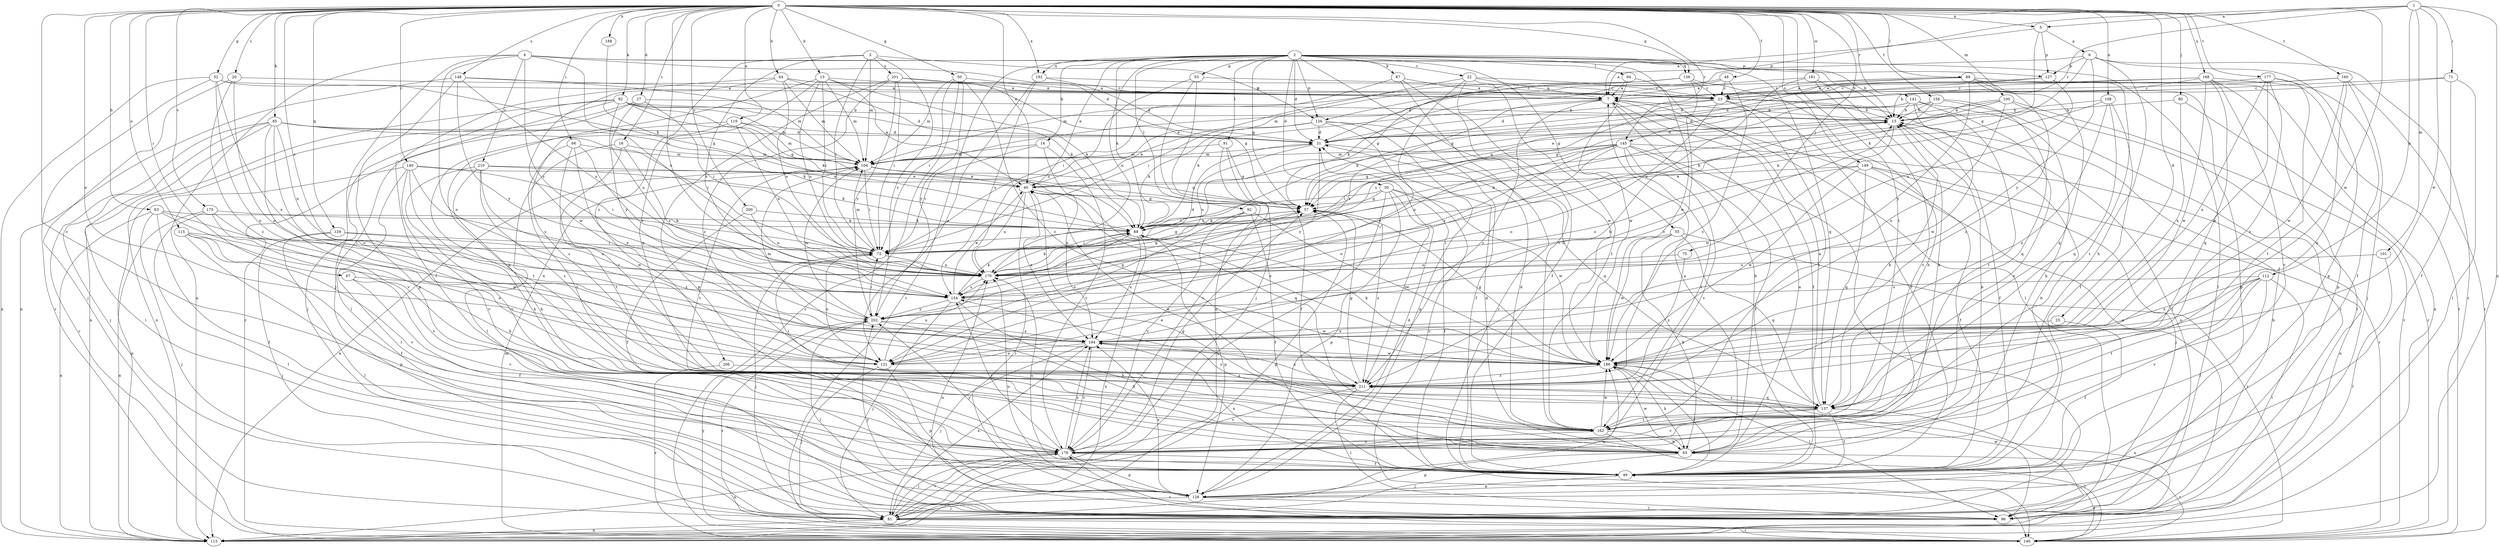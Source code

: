 strict digraph  {
0;
1;
2;
3;
4;
5;
6;
7;
13;
14;
15;
16;
20;
22;
23;
25;
27;
30;
31;
40;
48;
49;
50;
52;
53;
55;
57;
63;
64;
65;
66;
67;
71;
73;
75;
80;
81;
82;
85;
87;
88;
89;
91;
92;
94;
96;
100;
101;
104;
108;
112;
113;
115;
119;
121;
126;
127;
128;
129;
136;
137;
140;
141;
145;
146;
148;
149;
154;
156;
160;
162;
168;
170;
175;
177;
178;
181;
186;
188;
192;
194;
200;
201;
202;
206;
210;
211;
0 -> 5  [label=a];
0 -> 13  [label=b];
0 -> 16  [label=c];
0 -> 20  [label=c];
0 -> 25  [label=d];
0 -> 27  [label=d];
0 -> 40  [label=e];
0 -> 48  [label=f];
0 -> 50  [label=g];
0 -> 52  [label=g];
0 -> 63  [label=h];
0 -> 64  [label=h];
0 -> 66  [label=i];
0 -> 67  [label=i];
0 -> 75  [label=j];
0 -> 80  [label=j];
0 -> 82  [label=k];
0 -> 85  [label=k];
0 -> 89  [label=l];
0 -> 100  [label=m];
0 -> 108  [label=n];
0 -> 115  [label=o];
0 -> 119  [label=o];
0 -> 121  [label=o];
0 -> 129  [label=q];
0 -> 136  [label=q];
0 -> 140  [label=r];
0 -> 141  [label=r];
0 -> 145  [label=r];
0 -> 148  [label=s];
0 -> 149  [label=s];
0 -> 154  [label=s];
0 -> 156  [label=t];
0 -> 160  [label=t];
0 -> 162  [label=t];
0 -> 168  [label=u];
0 -> 170  [label=u];
0 -> 175  [label=v];
0 -> 177  [label=v];
0 -> 178  [label=v];
0 -> 181  [label=w];
0 -> 186  [label=w];
0 -> 188  [label=x];
0 -> 192  [label=x];
0 -> 200  [label=y];
1 -> 5  [label=a];
1 -> 71  [label=i];
1 -> 101  [label=m];
1 -> 112  [label=n];
1 -> 113  [label=n];
1 -> 126  [label=p];
1 -> 145  [label=r];
1 -> 186  [label=w];
2 -> 14  [label=b];
2 -> 15  [label=b];
2 -> 22  [label=c];
2 -> 30  [label=d];
2 -> 31  [label=d];
2 -> 40  [label=e];
2 -> 53  [label=g];
2 -> 55  [label=g];
2 -> 57  [label=g];
2 -> 87  [label=k];
2 -> 88  [label=k];
2 -> 91  [label=l];
2 -> 92  [label=l];
2 -> 94  [label=l];
2 -> 96  [label=l];
2 -> 126  [label=p];
2 -> 136  [label=q];
2 -> 137  [label=q];
2 -> 146  [label=r];
2 -> 162  [label=t];
2 -> 170  [label=u];
2 -> 186  [label=w];
2 -> 192  [label=x];
3 -> 73  [label=i];
3 -> 104  [label=m];
3 -> 126  [label=p];
3 -> 154  [label=s];
3 -> 201  [label=y];
3 -> 202  [label=y];
3 -> 206  [label=z];
4 -> 15  [label=b];
4 -> 31  [label=d];
4 -> 81  [label=j];
4 -> 113  [label=n];
4 -> 121  [label=o];
4 -> 127  [label=p];
4 -> 154  [label=s];
4 -> 170  [label=u];
4 -> 210  [label=z];
5 -> 6  [label=a];
5 -> 7  [label=a];
5 -> 57  [label=g];
5 -> 127  [label=p];
6 -> 7  [label=a];
6 -> 65  [label=h];
6 -> 88  [label=k];
6 -> 127  [label=p];
6 -> 128  [label=p];
6 -> 146  [label=r];
6 -> 202  [label=y];
7 -> 15  [label=b];
7 -> 49  [label=f];
7 -> 65  [label=h];
7 -> 88  [label=k];
7 -> 154  [label=s];
7 -> 211  [label=z];
13 -> 7  [label=a];
13 -> 40  [label=e];
13 -> 65  [label=h];
13 -> 73  [label=i];
13 -> 88  [label=k];
13 -> 104  [label=m];
13 -> 137  [label=q];
13 -> 170  [label=u];
14 -> 73  [label=i];
14 -> 104  [label=m];
14 -> 178  [label=v];
14 -> 194  [label=x];
15 -> 31  [label=d];
15 -> 49  [label=f];
15 -> 186  [label=w];
16 -> 96  [label=l];
16 -> 104  [label=m];
16 -> 154  [label=s];
16 -> 162  [label=t];
20 -> 23  [label=c];
20 -> 81  [label=j];
20 -> 121  [label=o];
20 -> 211  [label=z];
22 -> 7  [label=a];
22 -> 23  [label=c];
22 -> 49  [label=f];
22 -> 73  [label=i];
22 -> 121  [label=o];
22 -> 162  [label=t];
23 -> 15  [label=b];
23 -> 31  [label=d];
23 -> 49  [label=f];
23 -> 96  [label=l];
23 -> 121  [label=o];
23 -> 162  [label=t];
23 -> 170  [label=u];
25 -> 49  [label=f];
25 -> 194  [label=x];
27 -> 15  [label=b];
27 -> 73  [label=i];
27 -> 113  [label=n];
27 -> 146  [label=r];
27 -> 170  [label=u];
30 -> 49  [label=f];
30 -> 57  [label=g];
30 -> 73  [label=i];
30 -> 81  [label=j];
30 -> 128  [label=p];
30 -> 186  [label=w];
30 -> 211  [label=z];
31 -> 104  [label=m];
31 -> 137  [label=q];
31 -> 170  [label=u];
31 -> 202  [label=y];
40 -> 57  [label=g];
40 -> 96  [label=l];
40 -> 137  [label=q];
40 -> 170  [label=u];
40 -> 194  [label=x];
48 -> 23  [label=c];
48 -> 31  [label=d];
48 -> 88  [label=k];
48 -> 211  [label=z];
49 -> 7  [label=a];
49 -> 15  [label=b];
49 -> 128  [label=p];
49 -> 170  [label=u];
49 -> 194  [label=x];
49 -> 202  [label=y];
50 -> 7  [label=a];
50 -> 73  [label=i];
50 -> 104  [label=m];
50 -> 146  [label=r];
50 -> 202  [label=y];
50 -> 211  [label=z];
52 -> 7  [label=a];
52 -> 57  [label=g];
52 -> 113  [label=n];
52 -> 121  [label=o];
52 -> 146  [label=r];
52 -> 194  [label=x];
53 -> 23  [label=c];
53 -> 81  [label=j];
53 -> 113  [label=n];
53 -> 170  [label=u];
55 -> 65  [label=h];
55 -> 73  [label=i];
55 -> 137  [label=q];
55 -> 146  [label=r];
55 -> 186  [label=w];
57 -> 88  [label=k];
57 -> 211  [label=z];
63 -> 49  [label=f];
63 -> 81  [label=j];
63 -> 88  [label=k];
63 -> 113  [label=n];
63 -> 186  [label=w];
63 -> 194  [label=x];
64 -> 23  [label=c];
64 -> 49  [label=f];
64 -> 57  [label=g];
64 -> 88  [label=k];
64 -> 104  [label=m];
64 -> 170  [label=u];
64 -> 186  [label=w];
65 -> 7  [label=a];
65 -> 15  [label=b];
65 -> 31  [label=d];
65 -> 40  [label=e];
65 -> 81  [label=j];
65 -> 128  [label=p];
65 -> 146  [label=r];
65 -> 186  [label=w];
66 -> 104  [label=m];
66 -> 154  [label=s];
66 -> 162  [label=t];
66 -> 194  [label=x];
66 -> 211  [label=z];
67 -> 49  [label=f];
67 -> 154  [label=s];
67 -> 178  [label=v];
71 -> 23  [label=c];
71 -> 31  [label=d];
71 -> 49  [label=f];
71 -> 96  [label=l];
73 -> 15  [label=b];
73 -> 57  [label=g];
73 -> 81  [label=j];
73 -> 104  [label=m];
73 -> 121  [label=o];
73 -> 170  [label=u];
75 -> 170  [label=u];
75 -> 211  [label=z];
80 -> 15  [label=b];
80 -> 146  [label=r];
80 -> 194  [label=x];
81 -> 15  [label=b];
81 -> 57  [label=g];
81 -> 113  [label=n];
81 -> 146  [label=r];
81 -> 178  [label=v];
81 -> 186  [label=w];
81 -> 194  [label=x];
82 -> 15  [label=b];
82 -> 31  [label=d];
82 -> 57  [label=g];
82 -> 81  [label=j];
82 -> 88  [label=k];
82 -> 96  [label=l];
82 -> 104  [label=m];
82 -> 113  [label=n];
82 -> 202  [label=y];
85 -> 31  [label=d];
85 -> 73  [label=i];
85 -> 81  [label=j];
85 -> 88  [label=k];
85 -> 96  [label=l];
85 -> 121  [label=o];
85 -> 146  [label=r];
85 -> 170  [label=u];
85 -> 178  [label=v];
87 -> 7  [label=a];
87 -> 73  [label=i];
87 -> 146  [label=r];
87 -> 186  [label=w];
88 -> 73  [label=i];
88 -> 113  [label=n];
88 -> 128  [label=p];
88 -> 154  [label=s];
88 -> 194  [label=x];
89 -> 23  [label=c];
89 -> 57  [label=g];
89 -> 104  [label=m];
89 -> 113  [label=n];
89 -> 128  [label=p];
89 -> 137  [label=q];
89 -> 202  [label=y];
89 -> 211  [label=z];
91 -> 49  [label=f];
91 -> 57  [label=g];
91 -> 104  [label=m];
91 -> 178  [label=v];
92 -> 49  [label=f];
92 -> 88  [label=k];
92 -> 121  [label=o];
92 -> 178  [label=v];
92 -> 186  [label=w];
94 -> 7  [label=a];
94 -> 96  [label=l];
94 -> 186  [label=w];
96 -> 170  [label=u];
96 -> 186  [label=w];
96 -> 202  [label=y];
100 -> 15  [label=b];
100 -> 40  [label=e];
100 -> 57  [label=g];
100 -> 96  [label=l];
100 -> 146  [label=r];
100 -> 194  [label=x];
101 -> 96  [label=l];
101 -> 170  [label=u];
104 -> 40  [label=e];
104 -> 57  [label=g];
104 -> 73  [label=i];
104 -> 113  [label=n];
104 -> 162  [label=t];
108 -> 15  [label=b];
108 -> 49  [label=f];
108 -> 88  [label=k];
108 -> 137  [label=q];
108 -> 211  [label=z];
112 -> 49  [label=f];
112 -> 96  [label=l];
112 -> 121  [label=o];
112 -> 154  [label=s];
112 -> 162  [label=t];
112 -> 178  [label=v];
112 -> 194  [label=x];
113 -> 7  [label=a];
115 -> 49  [label=f];
115 -> 73  [label=i];
115 -> 121  [label=o];
115 -> 128  [label=p];
115 -> 178  [label=v];
119 -> 31  [label=d];
119 -> 104  [label=m];
119 -> 162  [label=t];
119 -> 170  [label=u];
119 -> 211  [label=z];
121 -> 15  [label=b];
121 -> 81  [label=j];
121 -> 128  [label=p];
121 -> 170  [label=u];
126 -> 31  [label=d];
126 -> 40  [label=e];
126 -> 49  [label=f];
126 -> 88  [label=k];
126 -> 128  [label=p];
126 -> 146  [label=r];
127 -> 23  [label=c];
127 -> 31  [label=d];
127 -> 162  [label=t];
127 -> 170  [label=u];
128 -> 31  [label=d];
128 -> 81  [label=j];
128 -> 96  [label=l];
128 -> 170  [label=u];
128 -> 194  [label=x];
129 -> 73  [label=i];
129 -> 81  [label=j];
129 -> 96  [label=l];
129 -> 170  [label=u];
136 -> 23  [label=c];
136 -> 40  [label=e];
136 -> 57  [label=g];
136 -> 65  [label=h];
136 -> 104  [label=m];
136 -> 211  [label=z];
137 -> 7  [label=a];
137 -> 15  [label=b];
137 -> 49  [label=f];
137 -> 73  [label=i];
137 -> 96  [label=l];
137 -> 162  [label=t];
137 -> 178  [label=v];
137 -> 211  [label=z];
140 -> 40  [label=e];
140 -> 65  [label=h];
140 -> 73  [label=i];
140 -> 96  [label=l];
140 -> 113  [label=n];
140 -> 154  [label=s];
140 -> 178  [label=v];
141 -> 15  [label=b];
141 -> 31  [label=d];
141 -> 65  [label=h];
141 -> 88  [label=k];
141 -> 162  [label=t];
141 -> 178  [label=v];
141 -> 186  [label=w];
145 -> 49  [label=f];
145 -> 57  [label=g];
145 -> 73  [label=i];
145 -> 81  [label=j];
145 -> 104  [label=m];
145 -> 121  [label=o];
145 -> 146  [label=r];
145 -> 154  [label=s];
145 -> 162  [label=t];
145 -> 170  [label=u];
145 -> 178  [label=v];
146 -> 49  [label=f];
146 -> 104  [label=m];
146 -> 178  [label=v];
146 -> 202  [label=y];
148 -> 7  [label=a];
148 -> 104  [label=m];
148 -> 113  [label=n];
148 -> 128  [label=p];
148 -> 170  [label=u];
148 -> 202  [label=y];
149 -> 40  [label=e];
149 -> 49  [label=f];
149 -> 81  [label=j];
149 -> 113  [label=n];
149 -> 137  [label=q];
149 -> 154  [label=s];
149 -> 186  [label=w];
154 -> 40  [label=e];
154 -> 65  [label=h];
154 -> 81  [label=j];
154 -> 88  [label=k];
154 -> 186  [label=w];
154 -> 202  [label=y];
156 -> 15  [label=b];
156 -> 57  [label=g];
156 -> 88  [label=k];
156 -> 96  [label=l];
156 -> 137  [label=q];
160 -> 7  [label=a];
160 -> 23  [label=c];
160 -> 81  [label=j];
160 -> 137  [label=q];
160 -> 146  [label=r];
160 -> 186  [label=w];
162 -> 31  [label=d];
162 -> 40  [label=e];
162 -> 65  [label=h];
162 -> 146  [label=r];
162 -> 154  [label=s];
162 -> 178  [label=v];
162 -> 186  [label=w];
168 -> 7  [label=a];
168 -> 15  [label=b];
168 -> 23  [label=c];
168 -> 128  [label=p];
168 -> 137  [label=q];
168 -> 146  [label=r];
168 -> 178  [label=v];
168 -> 186  [label=w];
170 -> 31  [label=d];
170 -> 57  [label=g];
170 -> 88  [label=k];
170 -> 154  [label=s];
175 -> 65  [label=h];
175 -> 88  [label=k];
175 -> 96  [label=l];
175 -> 113  [label=n];
175 -> 178  [label=v];
177 -> 7  [label=a];
177 -> 49  [label=f];
177 -> 162  [label=t];
177 -> 186  [label=w];
177 -> 194  [label=x];
177 -> 211  [label=z];
178 -> 49  [label=f];
178 -> 57  [label=g];
178 -> 81  [label=j];
178 -> 113  [label=n];
178 -> 128  [label=p];
178 -> 154  [label=s];
178 -> 194  [label=x];
181 -> 7  [label=a];
181 -> 65  [label=h];
181 -> 170  [label=u];
181 -> 178  [label=v];
186 -> 40  [label=e];
186 -> 49  [label=f];
186 -> 57  [label=g];
186 -> 65  [label=h];
186 -> 88  [label=k];
186 -> 96  [label=l];
186 -> 113  [label=n];
186 -> 211  [label=z];
188 -> 88  [label=k];
192 -> 23  [label=c];
192 -> 31  [label=d];
192 -> 121  [label=o];
192 -> 154  [label=s];
194 -> 15  [label=b];
194 -> 81  [label=j];
194 -> 104  [label=m];
194 -> 121  [label=o];
194 -> 178  [label=v];
194 -> 186  [label=w];
200 -> 49  [label=f];
200 -> 88  [label=k];
200 -> 170  [label=u];
201 -> 7  [label=a];
201 -> 23  [label=c];
201 -> 73  [label=i];
201 -> 128  [label=p];
201 -> 202  [label=y];
201 -> 211  [label=z];
202 -> 57  [label=g];
202 -> 65  [label=h];
202 -> 73  [label=i];
202 -> 96  [label=l];
202 -> 104  [label=m];
202 -> 146  [label=r];
202 -> 194  [label=x];
206 -> 146  [label=r];
206 -> 211  [label=z];
210 -> 40  [label=e];
210 -> 65  [label=h];
210 -> 88  [label=k];
210 -> 178  [label=v];
210 -> 186  [label=w];
210 -> 211  [label=z];
211 -> 57  [label=g];
211 -> 96  [label=l];
211 -> 137  [label=q];
211 -> 178  [label=v];
211 -> 194  [label=x];
}
